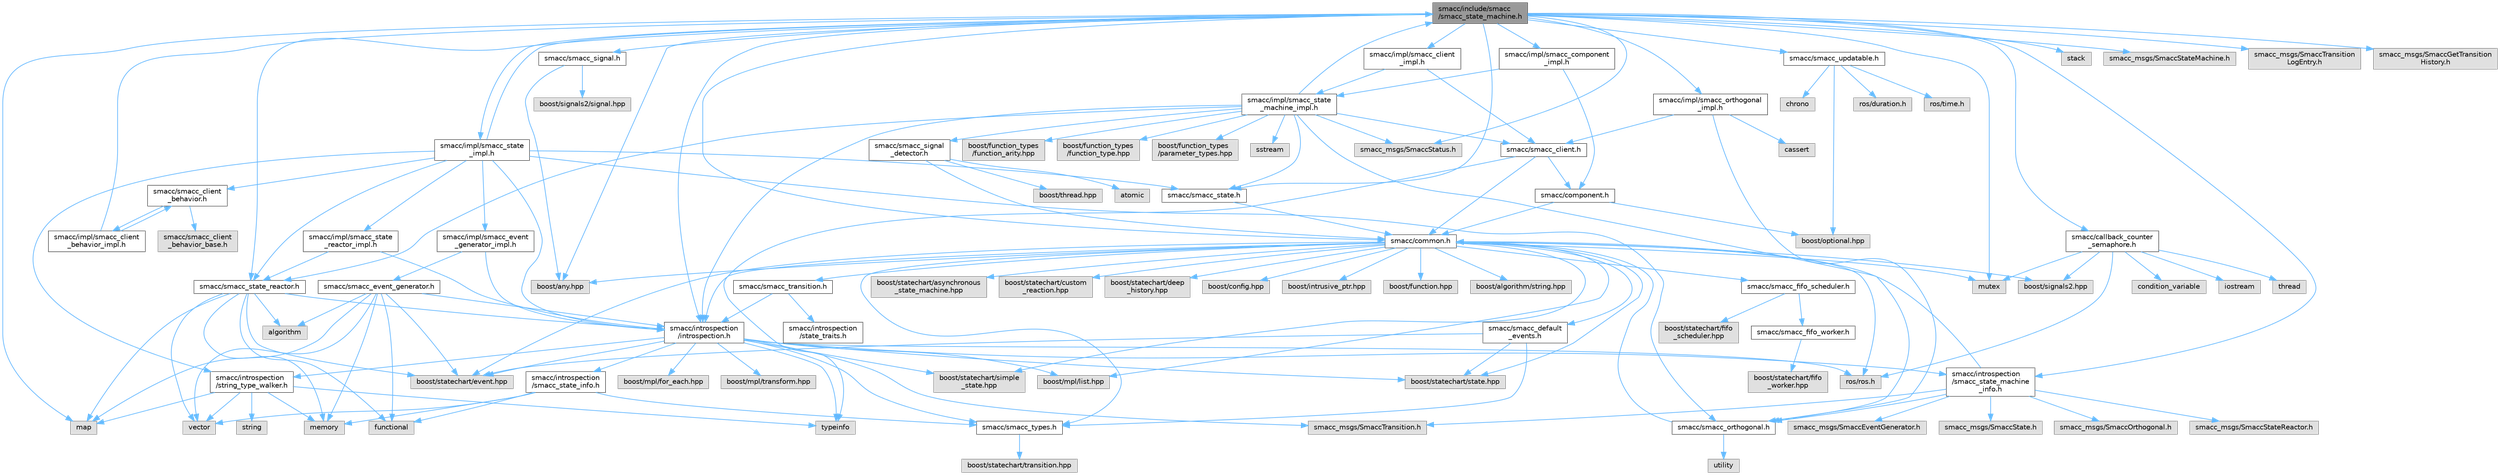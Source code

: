 digraph "smacc/include/smacc/smacc_state_machine.h"
{
 // LATEX_PDF_SIZE
  bgcolor="transparent";
  edge [fontname=Helvetica,fontsize=10,labelfontname=Helvetica,labelfontsize=10];
  node [fontname=Helvetica,fontsize=10,shape=box,height=0.2,width=0.4];
  Node1 [label="smacc/include/smacc\l/smacc_state_machine.h",height=0.2,width=0.4,color="gray40", fillcolor="grey60", style="filled", fontcolor="black",tooltip=" "];
  Node1 -> Node2 [color="steelblue1",style="solid"];
  Node2 [label="boost/any.hpp",height=0.2,width=0.4,color="grey60", fillcolor="#E0E0E0", style="filled",tooltip=" "];
  Node1 -> Node3 [color="steelblue1",style="solid"];
  Node3 [label="map",height=0.2,width=0.4,color="grey60", fillcolor="#E0E0E0", style="filled",tooltip=" "];
  Node1 -> Node4 [color="steelblue1",style="solid"];
  Node4 [label="mutex",height=0.2,width=0.4,color="grey60", fillcolor="#E0E0E0", style="filled",tooltip=" "];
  Node1 -> Node5 [color="steelblue1",style="solid"];
  Node5 [label="stack",height=0.2,width=0.4,color="grey60", fillcolor="#E0E0E0", style="filled",tooltip=" "];
  Node1 -> Node6 [color="steelblue1",style="solid"];
  Node6 [label="smacc/common.h",height=0.2,width=0.4,color="grey40", fillcolor="white", style="filled",URL="$common_8h.html",tooltip=" "];
  Node6 -> Node7 [color="steelblue1",style="solid"];
  Node7 [label="boost/statechart/state.hpp",height=0.2,width=0.4,color="grey60", fillcolor="#E0E0E0", style="filled",tooltip=" "];
  Node6 -> Node8 [color="steelblue1",style="solid"];
  Node8 [label="boost/statechart/simple\l_state.hpp",height=0.2,width=0.4,color="grey60", fillcolor="#E0E0E0", style="filled",tooltip=" "];
  Node6 -> Node9 [color="steelblue1",style="solid"];
  Node9 [label="boost/statechart/event.hpp",height=0.2,width=0.4,color="grey60", fillcolor="#E0E0E0", style="filled",tooltip=" "];
  Node6 -> Node10 [color="steelblue1",style="solid"];
  Node10 [label="boost/statechart/asynchronous\l_state_machine.hpp",height=0.2,width=0.4,color="grey60", fillcolor="#E0E0E0", style="filled",tooltip=" "];
  Node6 -> Node11 [color="steelblue1",style="solid"];
  Node11 [label="boost/statechart/custom\l_reaction.hpp",height=0.2,width=0.4,color="grey60", fillcolor="#E0E0E0", style="filled",tooltip=" "];
  Node6 -> Node12 [color="steelblue1",style="solid"];
  Node12 [label="boost/statechart/deep\l_history.hpp",height=0.2,width=0.4,color="grey60", fillcolor="#E0E0E0", style="filled",tooltip=" "];
  Node6 -> Node13 [color="steelblue1",style="solid"];
  Node13 [label="boost/config.hpp",height=0.2,width=0.4,color="grey60", fillcolor="#E0E0E0", style="filled",tooltip=" "];
  Node6 -> Node14 [color="steelblue1",style="solid"];
  Node14 [label="boost/intrusive_ptr.hpp",height=0.2,width=0.4,color="grey60", fillcolor="#E0E0E0", style="filled",tooltip=" "];
  Node6 -> Node15 [color="steelblue1",style="solid"];
  Node15 [label="boost/function.hpp",height=0.2,width=0.4,color="grey60", fillcolor="#E0E0E0", style="filled",tooltip=" "];
  Node6 -> Node16 [color="steelblue1",style="solid"];
  Node16 [label="boost/signals2.hpp",height=0.2,width=0.4,color="grey60", fillcolor="#E0E0E0", style="filled",tooltip=" "];
  Node6 -> Node17 [color="steelblue1",style="solid"];
  Node17 [label="boost/mpl/list.hpp",height=0.2,width=0.4,color="grey60", fillcolor="#E0E0E0", style="filled",tooltip=" "];
  Node6 -> Node2 [color="steelblue1",style="solid"];
  Node6 -> Node18 [color="steelblue1",style="solid"];
  Node18 [label="boost/algorithm/string.hpp",height=0.2,width=0.4,color="grey60", fillcolor="#E0E0E0", style="filled",tooltip=" "];
  Node6 -> Node4 [color="steelblue1",style="solid"];
  Node6 -> Node19 [color="steelblue1",style="solid"];
  Node19 [label="ros/ros.h",height=0.2,width=0.4,color="grey60", fillcolor="#E0E0E0", style="filled",tooltip=" "];
  Node6 -> Node20 [color="steelblue1",style="solid"];
  Node20 [label="smacc/smacc_fifo_scheduler.h",height=0.2,width=0.4,color="grey40", fillcolor="white", style="filled",URL="$smacc__fifo__scheduler_8h.html",tooltip=" "];
  Node20 -> Node21 [color="steelblue1",style="solid"];
  Node21 [label="boost/statechart/fifo\l_scheduler.hpp",height=0.2,width=0.4,color="grey60", fillcolor="#E0E0E0", style="filled",tooltip=" "];
  Node20 -> Node22 [color="steelblue1",style="solid"];
  Node22 [label="smacc/smacc_fifo_worker.h",height=0.2,width=0.4,color="grey40", fillcolor="white", style="filled",URL="$smacc__fifo__worker_8h.html",tooltip=" "];
  Node22 -> Node23 [color="steelblue1",style="solid"];
  Node23 [label="boost/statechart/fifo\l_worker.hpp",height=0.2,width=0.4,color="grey60", fillcolor="#E0E0E0", style="filled",tooltip=" "];
  Node6 -> Node24 [color="steelblue1",style="solid"];
  Node24 [label="smacc/smacc_types.h",height=0.2,width=0.4,color="grey40", fillcolor="white", style="filled",URL="$smacc__types_8h.html",tooltip=" "];
  Node24 -> Node25 [color="steelblue1",style="solid"];
  Node25 [label="boost/statechart/transition.hpp",height=0.2,width=0.4,color="grey60", fillcolor="#E0E0E0", style="filled",tooltip=" "];
  Node6 -> Node26 [color="steelblue1",style="solid"];
  Node26 [label="smacc/introspection\l/introspection.h",height=0.2,width=0.4,color="grey40", fillcolor="white", style="filled",URL="$introspection_8h.html",tooltip=" "];
  Node26 -> Node7 [color="steelblue1",style="solid"];
  Node26 -> Node8 [color="steelblue1",style="solid"];
  Node26 -> Node9 [color="steelblue1",style="solid"];
  Node26 -> Node19 [color="steelblue1",style="solid"];
  Node26 -> Node27 [color="steelblue1",style="solid"];
  Node27 [label="typeinfo",height=0.2,width=0.4,color="grey60", fillcolor="#E0E0E0", style="filled",tooltip=" "];
  Node26 -> Node17 [color="steelblue1",style="solid"];
  Node26 -> Node28 [color="steelblue1",style="solid"];
  Node28 [label="boost/mpl/for_each.hpp",height=0.2,width=0.4,color="grey60", fillcolor="#E0E0E0", style="filled",tooltip=" "];
  Node26 -> Node29 [color="steelblue1",style="solid"];
  Node29 [label="boost/mpl/transform.hpp",height=0.2,width=0.4,color="grey60", fillcolor="#E0E0E0", style="filled",tooltip=" "];
  Node26 -> Node24 [color="steelblue1",style="solid"];
  Node26 -> Node30 [color="steelblue1",style="solid"];
  Node30 [label="smacc/introspection\l/string_type_walker.h",height=0.2,width=0.4,color="grey40", fillcolor="white", style="filled",URL="$string__type__walker_8h.html",tooltip=" "];
  Node30 -> Node31 [color="steelblue1",style="solid"];
  Node31 [label="string",height=0.2,width=0.4,color="grey60", fillcolor="#E0E0E0", style="filled",tooltip=" "];
  Node30 -> Node32 [color="steelblue1",style="solid"];
  Node32 [label="memory",height=0.2,width=0.4,color="grey60", fillcolor="#E0E0E0", style="filled",tooltip=" "];
  Node30 -> Node33 [color="steelblue1",style="solid"];
  Node33 [label="vector",height=0.2,width=0.4,color="grey60", fillcolor="#E0E0E0", style="filled",tooltip=" "];
  Node30 -> Node27 [color="steelblue1",style="solid"];
  Node30 -> Node3 [color="steelblue1",style="solid"];
  Node26 -> Node34 [color="steelblue1",style="solid"];
  Node34 [label="smacc/introspection\l/smacc_state_info.h",height=0.2,width=0.4,color="grey40", fillcolor="white", style="filled",URL="$smacc__state__info_8h.html",tooltip=" "];
  Node34 -> Node32 [color="steelblue1",style="solid"];
  Node34 -> Node35 [color="steelblue1",style="solid"];
  Node35 [label="functional",height=0.2,width=0.4,color="grey60", fillcolor="#E0E0E0", style="filled",tooltip=" "];
  Node34 -> Node33 [color="steelblue1",style="solid"];
  Node34 -> Node24 [color="steelblue1",style="solid"];
  Node26 -> Node36 [color="steelblue1",style="solid"];
  Node36 [label="smacc_msgs/SmaccTransition.h",height=0.2,width=0.4,color="grey60", fillcolor="#E0E0E0", style="filled",tooltip=" "];
  Node26 -> Node37 [color="steelblue1",style="solid"];
  Node37 [label="smacc/introspection\l/smacc_state_machine\l_info.h",height=0.2,width=0.4,color="grey40", fillcolor="white", style="filled",URL="$smacc__state__machine__info_8h.html",tooltip=" "];
  Node37 -> Node6 [color="steelblue1",style="solid"];
  Node37 -> Node38 [color="steelblue1",style="solid"];
  Node38 [label="smacc/smacc_orthogonal.h",height=0.2,width=0.4,color="grey40", fillcolor="white", style="filled",URL="$smacc__orthogonal_8h.html",tooltip=" "];
  Node38 -> Node6 [color="steelblue1",style="solid"];
  Node38 -> Node39 [color="steelblue1",style="solid"];
  Node39 [label="utility",height=0.2,width=0.4,color="grey60", fillcolor="#E0E0E0", style="filled",tooltip=" "];
  Node37 -> Node40 [color="steelblue1",style="solid"];
  Node40 [label="smacc_msgs/SmaccState.h",height=0.2,width=0.4,color="grey60", fillcolor="#E0E0E0", style="filled",tooltip=" "];
  Node37 -> Node36 [color="steelblue1",style="solid"];
  Node37 -> Node41 [color="steelblue1",style="solid"];
  Node41 [label="smacc_msgs/SmaccOrthogonal.h",height=0.2,width=0.4,color="grey60", fillcolor="#E0E0E0", style="filled",tooltip=" "];
  Node37 -> Node42 [color="steelblue1",style="solid"];
  Node42 [label="smacc_msgs/SmaccStateReactor.h",height=0.2,width=0.4,color="grey60", fillcolor="#E0E0E0", style="filled",tooltip=" "];
  Node37 -> Node43 [color="steelblue1",style="solid"];
  Node43 [label="smacc_msgs/SmaccEventGenerator.h",height=0.2,width=0.4,color="grey60", fillcolor="#E0E0E0", style="filled",tooltip=" "];
  Node6 -> Node44 [color="steelblue1",style="solid"];
  Node44 [label="smacc/smacc_default\l_events.h",height=0.2,width=0.4,color="grey40", fillcolor="white", style="filled",URL="$smacc__default__events_8h.html",tooltip=" "];
  Node44 -> Node7 [color="steelblue1",style="solid"];
  Node44 -> Node9 [color="steelblue1",style="solid"];
  Node44 -> Node24 [color="steelblue1",style="solid"];
  Node6 -> Node45 [color="steelblue1",style="solid"];
  Node45 [label="smacc/smacc_transition.h",height=0.2,width=0.4,color="grey40", fillcolor="white", style="filled",URL="$smacc__transition_8h.html",tooltip=" "];
  Node45 -> Node26 [color="steelblue1",style="solid"];
  Node45 -> Node46 [color="steelblue1",style="solid"];
  Node46 [label="smacc/introspection\l/state_traits.h",height=0.2,width=0.4,color="grey40", fillcolor="white", style="filled",URL="$state__traits_8h.html",tooltip=" "];
  Node1 -> Node26 [color="steelblue1",style="solid"];
  Node1 -> Node37 [color="steelblue1",style="solid"];
  Node1 -> Node47 [color="steelblue1",style="solid"];
  Node47 [label="smacc/smacc_updatable.h",height=0.2,width=0.4,color="grey40", fillcolor="white", style="filled",URL="$smacc__updatable_8h.html",tooltip=" "];
  Node47 -> Node48 [color="steelblue1",style="solid"];
  Node48 [label="chrono",height=0.2,width=0.4,color="grey60", fillcolor="#E0E0E0", style="filled",tooltip=" "];
  Node47 -> Node49 [color="steelblue1",style="solid"];
  Node49 [label="boost/optional.hpp",height=0.2,width=0.4,color="grey60", fillcolor="#E0E0E0", style="filled",tooltip=" "];
  Node47 -> Node50 [color="steelblue1",style="solid"];
  Node50 [label="ros/duration.h",height=0.2,width=0.4,color="grey60", fillcolor="#E0E0E0", style="filled",tooltip=" "];
  Node47 -> Node51 [color="steelblue1",style="solid"];
  Node51 [label="ros/time.h",height=0.2,width=0.4,color="grey60", fillcolor="#E0E0E0", style="filled",tooltip=" "];
  Node1 -> Node52 [color="steelblue1",style="solid"];
  Node52 [label="smacc/smacc_signal.h",height=0.2,width=0.4,color="grey40", fillcolor="white", style="filled",URL="$smacc__signal_8h.html",tooltip=" "];
  Node52 -> Node53 [color="steelblue1",style="solid"];
  Node53 [label="boost/signals2/signal.hpp",height=0.2,width=0.4,color="grey60", fillcolor="#E0E0E0", style="filled",tooltip=" "];
  Node52 -> Node2 [color="steelblue1",style="solid"];
  Node1 -> Node54 [color="steelblue1",style="solid"];
  Node54 [label="smacc_msgs/SmaccStateMachine.h",height=0.2,width=0.4,color="grey60", fillcolor="#E0E0E0", style="filled",tooltip=" "];
  Node1 -> Node55 [color="steelblue1",style="solid"];
  Node55 [label="smacc_msgs/SmaccTransition\lLogEntry.h",height=0.2,width=0.4,color="grey60", fillcolor="#E0E0E0", style="filled",tooltip=" "];
  Node1 -> Node56 [color="steelblue1",style="solid"];
  Node56 [label="smacc_msgs/SmaccStatus.h",height=0.2,width=0.4,color="grey60", fillcolor="#E0E0E0", style="filled",tooltip=" "];
  Node1 -> Node57 [color="steelblue1",style="solid"];
  Node57 [label="smacc_msgs/SmaccGetTransition\lHistory.h",height=0.2,width=0.4,color="grey60", fillcolor="#E0E0E0", style="filled",tooltip=" "];
  Node1 -> Node58 [color="steelblue1",style="solid"];
  Node58 [label="smacc/smacc_state.h",height=0.2,width=0.4,color="grey40", fillcolor="white", style="filled",URL="$smacc__state_8h.html",tooltip=" "];
  Node58 -> Node6 [color="steelblue1",style="solid"];
  Node1 -> Node59 [color="steelblue1",style="solid"];
  Node59 [label="smacc/smacc_state_reactor.h",height=0.2,width=0.4,color="grey40", fillcolor="white", style="filled",URL="$smacc__state__reactor_8h.html",tooltip=" "];
  Node59 -> Node35 [color="steelblue1",style="solid"];
  Node59 -> Node32 [color="steelblue1",style="solid"];
  Node59 -> Node33 [color="steelblue1",style="solid"];
  Node59 -> Node60 [color="steelblue1",style="solid"];
  Node60 [label="algorithm",height=0.2,width=0.4,color="grey60", fillcolor="#E0E0E0", style="filled",tooltip=" "];
  Node59 -> Node26 [color="steelblue1",style="solid"];
  Node59 -> Node9 [color="steelblue1",style="solid"];
  Node59 -> Node3 [color="steelblue1",style="solid"];
  Node1 -> Node61 [color="steelblue1",style="solid"];
  Node61 [label="smacc/callback_counter\l_semaphore.h",height=0.2,width=0.4,color="grey40", fillcolor="white", style="filled",URL="$callback__counter__semaphore_8h.html",tooltip=" "];
  Node61 -> Node62 [color="steelblue1",style="solid"];
  Node62 [label="iostream",height=0.2,width=0.4,color="grey60", fillcolor="#E0E0E0", style="filled",tooltip=" "];
  Node61 -> Node16 [color="steelblue1",style="solid"];
  Node61 -> Node63 [color="steelblue1",style="solid"];
  Node63 [label="thread",height=0.2,width=0.4,color="grey60", fillcolor="#E0E0E0", style="filled",tooltip=" "];
  Node61 -> Node64 [color="steelblue1",style="solid"];
  Node64 [label="condition_variable",height=0.2,width=0.4,color="grey60", fillcolor="#E0E0E0", style="filled",tooltip=" "];
  Node61 -> Node4 [color="steelblue1",style="solid"];
  Node61 -> Node19 [color="steelblue1",style="solid"];
  Node1 -> Node65 [color="steelblue1",style="solid"];
  Node65 [label="smacc/impl/smacc_state\l_impl.h",height=0.2,width=0.4,color="grey40", fillcolor="white", style="filled",URL="$smacc__state__impl_8h.html",tooltip=" "];
  Node65 -> Node58 [color="steelblue1",style="solid"];
  Node65 -> Node38 [color="steelblue1",style="solid"];
  Node65 -> Node66 [color="steelblue1",style="solid"];
  Node66 [label="smacc/smacc_client\l_behavior.h",height=0.2,width=0.4,color="grey40", fillcolor="white", style="filled",URL="$smacc__client__behavior_8h.html",tooltip=" "];
  Node66 -> Node67 [color="steelblue1",style="solid"];
  Node67 [label="smacc/smacc_client\l_behavior_base.h",height=0.2,width=0.4,color="grey60", fillcolor="#E0E0E0", style="filled",tooltip=" "];
  Node66 -> Node68 [color="steelblue1",style="solid"];
  Node68 [label="smacc/impl/smacc_client\l_behavior_impl.h",height=0.2,width=0.4,color="grey40", fillcolor="white", style="filled",URL="$smacc__client__behavior__impl_8h.html",tooltip=" "];
  Node68 -> Node66 [color="steelblue1",style="solid"];
  Node68 -> Node1 [color="steelblue1",style="solid"];
  Node65 -> Node26 [color="steelblue1",style="solid"];
  Node65 -> Node59 [color="steelblue1",style="solid"];
  Node65 -> Node30 [color="steelblue1",style="solid"];
  Node65 -> Node1 [color="steelblue1",style="solid"];
  Node65 -> Node69 [color="steelblue1",style="solid"];
  Node69 [label="smacc/impl/smacc_state\l_reactor_impl.h",height=0.2,width=0.4,color="grey40", fillcolor="white", style="filled",URL="$smacc__state__reactor__impl_8h.html",tooltip=" "];
  Node69 -> Node59 [color="steelblue1",style="solid"];
  Node69 -> Node26 [color="steelblue1",style="solid"];
  Node65 -> Node70 [color="steelblue1",style="solid"];
  Node70 [label="smacc/impl/smacc_event\l_generator_impl.h",height=0.2,width=0.4,color="grey40", fillcolor="white", style="filled",URL="$smacc__event__generator__impl_8h.html",tooltip=" "];
  Node70 -> Node71 [color="steelblue1",style="solid"];
  Node71 [label="smacc/smacc_event_generator.h",height=0.2,width=0.4,color="grey40", fillcolor="white", style="filled",URL="$smacc__event__generator_8h.html",tooltip=" "];
  Node71 -> Node35 [color="steelblue1",style="solid"];
  Node71 -> Node32 [color="steelblue1",style="solid"];
  Node71 -> Node33 [color="steelblue1",style="solid"];
  Node71 -> Node60 [color="steelblue1",style="solid"];
  Node71 -> Node26 [color="steelblue1",style="solid"];
  Node71 -> Node9 [color="steelblue1",style="solid"];
  Node71 -> Node3 [color="steelblue1",style="solid"];
  Node70 -> Node26 [color="steelblue1",style="solid"];
  Node1 -> Node72 [color="steelblue1",style="solid"];
  Node72 [label="smacc/impl/smacc_client\l_impl.h",height=0.2,width=0.4,color="grey40", fillcolor="white", style="filled",URL="$smacc__client__impl_8h.html",tooltip=" "];
  Node72 -> Node73 [color="steelblue1",style="solid"];
  Node73 [label="smacc/smacc_client.h",height=0.2,width=0.4,color="grey40", fillcolor="white", style="filled",URL="$smacc__client_8h.html",tooltip=" "];
  Node73 -> Node6 [color="steelblue1",style="solid"];
  Node73 -> Node74 [color="steelblue1",style="solid"];
  Node74 [label="smacc/component.h",height=0.2,width=0.4,color="grey40", fillcolor="white", style="filled",URL="$component_8h.html",tooltip=" "];
  Node74 -> Node6 [color="steelblue1",style="solid"];
  Node74 -> Node49 [color="steelblue1",style="solid"];
  Node73 -> Node27 [color="steelblue1",style="solid"];
  Node72 -> Node75 [color="steelblue1",style="solid"];
  Node75 [label="smacc/impl/smacc_state\l_machine_impl.h",height=0.2,width=0.4,color="grey40", fillcolor="white", style="filled",URL="$smacc__state__machine__impl_8h.html",tooltip=" "];
  Node75 -> Node1 [color="steelblue1",style="solid"];
  Node75 -> Node73 [color="steelblue1",style="solid"];
  Node75 -> Node38 [color="steelblue1",style="solid"];
  Node75 -> Node58 [color="steelblue1",style="solid"];
  Node75 -> Node26 [color="steelblue1",style="solid"];
  Node75 -> Node76 [color="steelblue1",style="solid"];
  Node76 [label="smacc/smacc_signal\l_detector.h",height=0.2,width=0.4,color="grey40", fillcolor="white", style="filled",URL="$smacc__signal__detector_8h.html",tooltip=" "];
  Node76 -> Node77 [color="steelblue1",style="solid"];
  Node77 [label="boost/thread.hpp",height=0.2,width=0.4,color="grey60", fillcolor="#E0E0E0", style="filled",tooltip=" "];
  Node76 -> Node6 [color="steelblue1",style="solid"];
  Node76 -> Node78 [color="steelblue1",style="solid"];
  Node78 [label="atomic",height=0.2,width=0.4,color="grey60", fillcolor="#E0E0E0", style="filled",tooltip=" "];
  Node75 -> Node59 [color="steelblue1",style="solid"];
  Node75 -> Node56 [color="steelblue1",style="solid"];
  Node75 -> Node79 [color="steelblue1",style="solid"];
  Node79 [label="sstream",height=0.2,width=0.4,color="grey60", fillcolor="#E0E0E0", style="filled",tooltip=" "];
  Node75 -> Node80 [color="steelblue1",style="solid"];
  Node80 [label="boost/function_types\l/function_arity.hpp",height=0.2,width=0.4,color="grey60", fillcolor="#E0E0E0", style="filled",tooltip=" "];
  Node75 -> Node81 [color="steelblue1",style="solid"];
  Node81 [label="boost/function_types\l/function_type.hpp",height=0.2,width=0.4,color="grey60", fillcolor="#E0E0E0", style="filled",tooltip=" "];
  Node75 -> Node82 [color="steelblue1",style="solid"];
  Node82 [label="boost/function_types\l/parameter_types.hpp",height=0.2,width=0.4,color="grey60", fillcolor="#E0E0E0", style="filled",tooltip=" "];
  Node1 -> Node83 [color="steelblue1",style="solid"];
  Node83 [label="smacc/impl/smacc_component\l_impl.h",height=0.2,width=0.4,color="grey40", fillcolor="white", style="filled",URL="$smacc__component__impl_8h.html",tooltip=" "];
  Node83 -> Node74 [color="steelblue1",style="solid"];
  Node83 -> Node75 [color="steelblue1",style="solid"];
  Node1 -> Node84 [color="steelblue1",style="solid"];
  Node84 [label="smacc/impl/smacc_orthogonal\l_impl.h",height=0.2,width=0.4,color="grey40", fillcolor="white", style="filled",URL="$smacc__orthogonal__impl_8h.html",tooltip=" "];
  Node84 -> Node38 [color="steelblue1",style="solid"];
  Node84 -> Node73 [color="steelblue1",style="solid"];
  Node84 -> Node85 [color="steelblue1",style="solid"];
  Node85 [label="cassert",height=0.2,width=0.4,color="grey60", fillcolor="#E0E0E0", style="filled",tooltip=" "];
}
